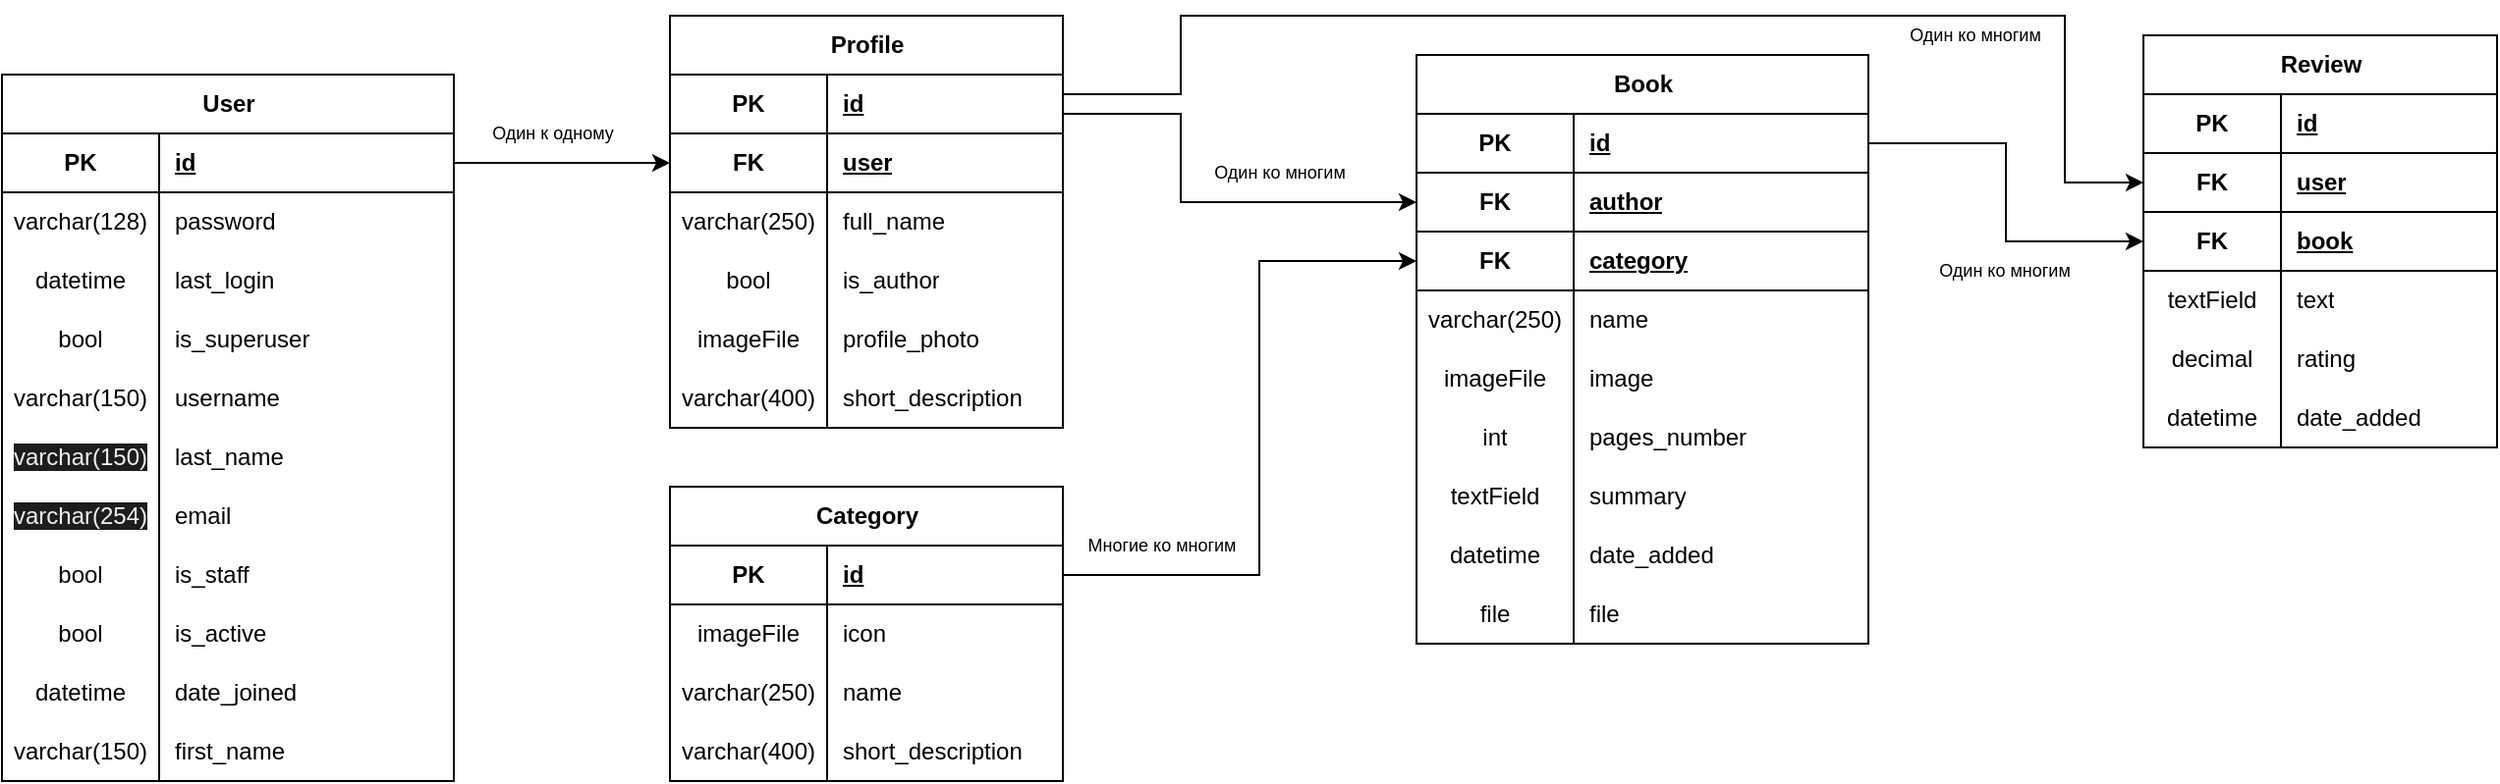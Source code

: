 <mxfile version="22.0.2" type="device">
  <diagram id="R2lEEEUBdFMjLlhIrx00" name="Page-1">
    <mxGraphModel dx="819" dy="479" grid="1" gridSize="10" guides="1" tooltips="1" connect="1" arrows="1" fold="1" page="1" pageScale="1" pageWidth="1500" pageHeight="600" math="0" shadow="0" extFonts="Permanent Marker^https://fonts.googleapis.com/css?family=Permanent+Marker">
      <root>
        <mxCell id="0" />
        <mxCell id="1" parent="0" />
        <mxCell id="2ew5YqinMBvC1NlSQoP3-35" value="User" style="shape=table;startSize=30;container=1;collapsible=1;childLayout=tableLayout;fixedRows=1;rowLines=0;fontStyle=1;align=center;resizeLast=1;html=1;" parent="1" vertex="1">
          <mxGeometry x="115" y="135" width="230" height="360" as="geometry" />
        </mxCell>
        <mxCell id="2ew5YqinMBvC1NlSQoP3-36" value="" style="shape=tableRow;horizontal=0;startSize=0;swimlaneHead=0;swimlaneBody=0;fillColor=none;collapsible=0;dropTarget=0;points=[[0,0.5],[1,0.5]];portConstraint=eastwest;top=0;left=0;right=0;bottom=1;" parent="2ew5YqinMBvC1NlSQoP3-35" vertex="1">
          <mxGeometry y="30" width="230" height="30" as="geometry" />
        </mxCell>
        <mxCell id="2ew5YqinMBvC1NlSQoP3-37" value="PK" style="shape=partialRectangle;connectable=0;fillColor=none;top=0;left=0;bottom=0;right=0;fontStyle=1;overflow=hidden;whiteSpace=wrap;html=1;" parent="2ew5YqinMBvC1NlSQoP3-36" vertex="1">
          <mxGeometry width="80" height="30" as="geometry">
            <mxRectangle width="80" height="30" as="alternateBounds" />
          </mxGeometry>
        </mxCell>
        <mxCell id="2ew5YqinMBvC1NlSQoP3-38" value="id" style="shape=partialRectangle;connectable=0;fillColor=none;top=0;left=0;bottom=0;right=0;align=left;spacingLeft=6;fontStyle=5;overflow=hidden;whiteSpace=wrap;html=1;" parent="2ew5YqinMBvC1NlSQoP3-36" vertex="1">
          <mxGeometry x="80" width="150" height="30" as="geometry">
            <mxRectangle width="150" height="30" as="alternateBounds" />
          </mxGeometry>
        </mxCell>
        <mxCell id="2ew5YqinMBvC1NlSQoP3-39" value="" style="shape=tableRow;horizontal=0;startSize=0;swimlaneHead=0;swimlaneBody=0;fillColor=none;collapsible=0;dropTarget=0;points=[[0,0.5],[1,0.5]];portConstraint=eastwest;top=0;left=0;right=0;bottom=0;" parent="2ew5YqinMBvC1NlSQoP3-35" vertex="1">
          <mxGeometry y="60" width="230" height="30" as="geometry" />
        </mxCell>
        <mxCell id="2ew5YqinMBvC1NlSQoP3-40" value="varchar(128)" style="shape=partialRectangle;connectable=0;fillColor=none;top=0;left=0;bottom=0;right=0;editable=1;overflow=hidden;whiteSpace=wrap;html=1;" parent="2ew5YqinMBvC1NlSQoP3-39" vertex="1">
          <mxGeometry width="80" height="30" as="geometry">
            <mxRectangle width="80" height="30" as="alternateBounds" />
          </mxGeometry>
        </mxCell>
        <mxCell id="2ew5YqinMBvC1NlSQoP3-41" value="password" style="shape=partialRectangle;connectable=0;fillColor=none;top=0;left=0;bottom=0;right=0;align=left;spacingLeft=6;overflow=hidden;whiteSpace=wrap;html=1;" parent="2ew5YqinMBvC1NlSQoP3-39" vertex="1">
          <mxGeometry x="80" width="150" height="30" as="geometry">
            <mxRectangle width="150" height="30" as="alternateBounds" />
          </mxGeometry>
        </mxCell>
        <mxCell id="2ew5YqinMBvC1NlSQoP3-75" style="shape=tableRow;horizontal=0;startSize=0;swimlaneHead=0;swimlaneBody=0;fillColor=none;collapsible=0;dropTarget=0;points=[[0,0.5],[1,0.5]];portConstraint=eastwest;top=0;left=0;right=0;bottom=0;" parent="2ew5YqinMBvC1NlSQoP3-35" vertex="1">
          <mxGeometry y="90" width="230" height="30" as="geometry" />
        </mxCell>
        <mxCell id="2ew5YqinMBvC1NlSQoP3-76" value="datetime" style="shape=partialRectangle;connectable=0;fillColor=none;top=0;left=0;bottom=0;right=0;editable=1;overflow=hidden;whiteSpace=wrap;html=1;" parent="2ew5YqinMBvC1NlSQoP3-75" vertex="1">
          <mxGeometry width="80" height="30" as="geometry">
            <mxRectangle width="80" height="30" as="alternateBounds" />
          </mxGeometry>
        </mxCell>
        <mxCell id="2ew5YqinMBvC1NlSQoP3-77" value="last_login" style="shape=partialRectangle;connectable=0;fillColor=none;top=0;left=0;bottom=0;right=0;align=left;spacingLeft=6;overflow=hidden;whiteSpace=wrap;html=1;" parent="2ew5YqinMBvC1NlSQoP3-75" vertex="1">
          <mxGeometry x="80" width="150" height="30" as="geometry">
            <mxRectangle width="150" height="30" as="alternateBounds" />
          </mxGeometry>
        </mxCell>
        <mxCell id="2ew5YqinMBvC1NlSQoP3-78" style="shape=tableRow;horizontal=0;startSize=0;swimlaneHead=0;swimlaneBody=0;fillColor=none;collapsible=0;dropTarget=0;points=[[0,0.5],[1,0.5]];portConstraint=eastwest;top=0;left=0;right=0;bottom=0;" parent="2ew5YqinMBvC1NlSQoP3-35" vertex="1">
          <mxGeometry y="120" width="230" height="30" as="geometry" />
        </mxCell>
        <mxCell id="2ew5YqinMBvC1NlSQoP3-79" value="bool" style="shape=partialRectangle;connectable=0;fillColor=none;top=0;left=0;bottom=0;right=0;editable=1;overflow=hidden;whiteSpace=wrap;html=1;" parent="2ew5YqinMBvC1NlSQoP3-78" vertex="1">
          <mxGeometry width="80" height="30" as="geometry">
            <mxRectangle width="80" height="30" as="alternateBounds" />
          </mxGeometry>
        </mxCell>
        <mxCell id="2ew5YqinMBvC1NlSQoP3-80" value="is_superuser" style="shape=partialRectangle;connectable=0;fillColor=none;top=0;left=0;bottom=0;right=0;align=left;spacingLeft=6;overflow=hidden;whiteSpace=wrap;html=1;" parent="2ew5YqinMBvC1NlSQoP3-78" vertex="1">
          <mxGeometry x="80" width="150" height="30" as="geometry">
            <mxRectangle width="150" height="30" as="alternateBounds" />
          </mxGeometry>
        </mxCell>
        <mxCell id="2ew5YqinMBvC1NlSQoP3-42" value="" style="shape=tableRow;horizontal=0;startSize=0;swimlaneHead=0;swimlaneBody=0;fillColor=none;collapsible=0;dropTarget=0;points=[[0,0.5],[1,0.5]];portConstraint=eastwest;top=0;left=0;right=0;bottom=0;" parent="2ew5YqinMBvC1NlSQoP3-35" vertex="1">
          <mxGeometry y="150" width="230" height="30" as="geometry" />
        </mxCell>
        <mxCell id="2ew5YqinMBvC1NlSQoP3-43" value="varchar(150)" style="shape=partialRectangle;connectable=0;fillColor=none;top=0;left=0;bottom=0;right=0;editable=1;overflow=hidden;whiteSpace=wrap;html=1;" parent="2ew5YqinMBvC1NlSQoP3-42" vertex="1">
          <mxGeometry width="80" height="30" as="geometry">
            <mxRectangle width="80" height="30" as="alternateBounds" />
          </mxGeometry>
        </mxCell>
        <mxCell id="2ew5YqinMBvC1NlSQoP3-44" value="username" style="shape=partialRectangle;connectable=0;fillColor=none;top=0;left=0;bottom=0;right=0;align=left;spacingLeft=6;overflow=hidden;whiteSpace=wrap;html=1;" parent="2ew5YqinMBvC1NlSQoP3-42" vertex="1">
          <mxGeometry x="80" width="150" height="30" as="geometry">
            <mxRectangle width="150" height="30" as="alternateBounds" />
          </mxGeometry>
        </mxCell>
        <mxCell id="2ew5YqinMBvC1NlSQoP3-81" style="shape=tableRow;horizontal=0;startSize=0;swimlaneHead=0;swimlaneBody=0;fillColor=none;collapsible=0;dropTarget=0;points=[[0,0.5],[1,0.5]];portConstraint=eastwest;top=0;left=0;right=0;bottom=0;" parent="2ew5YqinMBvC1NlSQoP3-35" vertex="1">
          <mxGeometry y="180" width="230" height="30" as="geometry" />
        </mxCell>
        <mxCell id="2ew5YqinMBvC1NlSQoP3-82" value="&lt;span style=&quot;color: rgb(240, 240, 240); font-family: Helvetica; font-size: 12px; font-style: normal; font-variant-ligatures: normal; font-variant-caps: normal; font-weight: 400; letter-spacing: normal; orphans: 2; text-align: center; text-indent: 0px; text-transform: none; widows: 2; word-spacing: 0px; -webkit-text-stroke-width: 0px; background-color: rgb(27, 29, 30); text-decoration-thickness: initial; text-decoration-style: initial; text-decoration-color: initial; float: none; display: inline !important;&quot;&gt;varchar(150)&lt;/span&gt;" style="shape=partialRectangle;connectable=0;fillColor=none;top=0;left=0;bottom=0;right=0;editable=1;overflow=hidden;whiteSpace=wrap;html=1;" parent="2ew5YqinMBvC1NlSQoP3-81" vertex="1">
          <mxGeometry width="80" height="30" as="geometry">
            <mxRectangle width="80" height="30" as="alternateBounds" />
          </mxGeometry>
        </mxCell>
        <mxCell id="2ew5YqinMBvC1NlSQoP3-83" value="last_name" style="shape=partialRectangle;connectable=0;fillColor=none;top=0;left=0;bottom=0;right=0;align=left;spacingLeft=6;overflow=hidden;whiteSpace=wrap;html=1;" parent="2ew5YqinMBvC1NlSQoP3-81" vertex="1">
          <mxGeometry x="80" width="150" height="30" as="geometry">
            <mxRectangle width="150" height="30" as="alternateBounds" />
          </mxGeometry>
        </mxCell>
        <mxCell id="2ew5YqinMBvC1NlSQoP3-45" value="" style="shape=tableRow;horizontal=0;startSize=0;swimlaneHead=0;swimlaneBody=0;fillColor=none;collapsible=0;dropTarget=0;points=[[0,0.5],[1,0.5]];portConstraint=eastwest;top=0;left=0;right=0;bottom=0;" parent="2ew5YqinMBvC1NlSQoP3-35" vertex="1">
          <mxGeometry y="210" width="230" height="30" as="geometry" />
        </mxCell>
        <mxCell id="2ew5YqinMBvC1NlSQoP3-46" value="&lt;span style=&quot;color: rgb(240, 240, 240); font-family: Helvetica; font-size: 12px; font-style: normal; font-variant-ligatures: normal; font-variant-caps: normal; font-weight: 400; letter-spacing: normal; orphans: 2; text-align: center; text-indent: 0px; text-transform: none; widows: 2; word-spacing: 0px; -webkit-text-stroke-width: 0px; background-color: rgb(27, 29, 30); text-decoration-thickness: initial; text-decoration-style: initial; text-decoration-color: initial; float: none; display: inline !important;&quot;&gt;varchar(254)&lt;/span&gt;" style="shape=partialRectangle;connectable=0;fillColor=none;top=0;left=0;bottom=0;right=0;editable=1;overflow=hidden;whiteSpace=wrap;html=1;" parent="2ew5YqinMBvC1NlSQoP3-45" vertex="1">
          <mxGeometry width="80" height="30" as="geometry">
            <mxRectangle width="80" height="30" as="alternateBounds" />
          </mxGeometry>
        </mxCell>
        <mxCell id="2ew5YqinMBvC1NlSQoP3-47" value="email" style="shape=partialRectangle;connectable=0;fillColor=none;top=0;left=0;bottom=0;right=0;align=left;spacingLeft=6;overflow=hidden;whiteSpace=wrap;html=1;" parent="2ew5YqinMBvC1NlSQoP3-45" vertex="1">
          <mxGeometry x="80" width="150" height="30" as="geometry">
            <mxRectangle width="150" height="30" as="alternateBounds" />
          </mxGeometry>
        </mxCell>
        <mxCell id="2ew5YqinMBvC1NlSQoP3-90" style="shape=tableRow;horizontal=0;startSize=0;swimlaneHead=0;swimlaneBody=0;fillColor=none;collapsible=0;dropTarget=0;points=[[0,0.5],[1,0.5]];portConstraint=eastwest;top=0;left=0;right=0;bottom=0;" parent="2ew5YqinMBvC1NlSQoP3-35" vertex="1">
          <mxGeometry y="240" width="230" height="30" as="geometry" />
        </mxCell>
        <mxCell id="2ew5YqinMBvC1NlSQoP3-91" value="bool" style="shape=partialRectangle;connectable=0;fillColor=none;top=0;left=0;bottom=0;right=0;editable=1;overflow=hidden;whiteSpace=wrap;html=1;" parent="2ew5YqinMBvC1NlSQoP3-90" vertex="1">
          <mxGeometry width="80" height="30" as="geometry">
            <mxRectangle width="80" height="30" as="alternateBounds" />
          </mxGeometry>
        </mxCell>
        <mxCell id="2ew5YqinMBvC1NlSQoP3-92" value="is_staff" style="shape=partialRectangle;connectable=0;fillColor=none;top=0;left=0;bottom=0;right=0;align=left;spacingLeft=6;overflow=hidden;whiteSpace=wrap;html=1;" parent="2ew5YqinMBvC1NlSQoP3-90" vertex="1">
          <mxGeometry x="80" width="150" height="30" as="geometry">
            <mxRectangle width="150" height="30" as="alternateBounds" />
          </mxGeometry>
        </mxCell>
        <mxCell id="2ew5YqinMBvC1NlSQoP3-87" style="shape=tableRow;horizontal=0;startSize=0;swimlaneHead=0;swimlaneBody=0;fillColor=none;collapsible=0;dropTarget=0;points=[[0,0.5],[1,0.5]];portConstraint=eastwest;top=0;left=0;right=0;bottom=0;" parent="2ew5YqinMBvC1NlSQoP3-35" vertex="1">
          <mxGeometry y="270" width="230" height="30" as="geometry" />
        </mxCell>
        <mxCell id="2ew5YqinMBvC1NlSQoP3-88" value="bool" style="shape=partialRectangle;connectable=0;fillColor=none;top=0;left=0;bottom=0;right=0;editable=1;overflow=hidden;whiteSpace=wrap;html=1;" parent="2ew5YqinMBvC1NlSQoP3-87" vertex="1">
          <mxGeometry width="80" height="30" as="geometry">
            <mxRectangle width="80" height="30" as="alternateBounds" />
          </mxGeometry>
        </mxCell>
        <mxCell id="2ew5YqinMBvC1NlSQoP3-89" value="is_active" style="shape=partialRectangle;connectable=0;fillColor=none;top=0;left=0;bottom=0;right=0;align=left;spacingLeft=6;overflow=hidden;whiteSpace=wrap;html=1;" parent="2ew5YqinMBvC1NlSQoP3-87" vertex="1">
          <mxGeometry x="80" width="150" height="30" as="geometry">
            <mxRectangle width="150" height="30" as="alternateBounds" />
          </mxGeometry>
        </mxCell>
        <mxCell id="2ew5YqinMBvC1NlSQoP3-93" style="shape=tableRow;horizontal=0;startSize=0;swimlaneHead=0;swimlaneBody=0;fillColor=none;collapsible=0;dropTarget=0;points=[[0,0.5],[1,0.5]];portConstraint=eastwest;top=0;left=0;right=0;bottom=0;" parent="2ew5YqinMBvC1NlSQoP3-35" vertex="1">
          <mxGeometry y="300" width="230" height="30" as="geometry" />
        </mxCell>
        <mxCell id="2ew5YqinMBvC1NlSQoP3-94" value="datetime" style="shape=partialRectangle;connectable=0;fillColor=none;top=0;left=0;bottom=0;right=0;editable=1;overflow=hidden;whiteSpace=wrap;html=1;" parent="2ew5YqinMBvC1NlSQoP3-93" vertex="1">
          <mxGeometry width="80" height="30" as="geometry">
            <mxRectangle width="80" height="30" as="alternateBounds" />
          </mxGeometry>
        </mxCell>
        <mxCell id="2ew5YqinMBvC1NlSQoP3-95" value="date_joined" style="shape=partialRectangle;connectable=0;fillColor=none;top=0;left=0;bottom=0;right=0;align=left;spacingLeft=6;overflow=hidden;whiteSpace=wrap;html=1;" parent="2ew5YqinMBvC1NlSQoP3-93" vertex="1">
          <mxGeometry x="80" width="150" height="30" as="geometry">
            <mxRectangle width="150" height="30" as="alternateBounds" />
          </mxGeometry>
        </mxCell>
        <mxCell id="2ew5YqinMBvC1NlSQoP3-96" style="shape=tableRow;horizontal=0;startSize=0;swimlaneHead=0;swimlaneBody=0;fillColor=none;collapsible=0;dropTarget=0;points=[[0,0.5],[1,0.5]];portConstraint=eastwest;top=0;left=0;right=0;bottom=0;" parent="2ew5YqinMBvC1NlSQoP3-35" vertex="1">
          <mxGeometry y="330" width="230" height="30" as="geometry" />
        </mxCell>
        <mxCell id="2ew5YqinMBvC1NlSQoP3-97" value="varchar(150)" style="shape=partialRectangle;connectable=0;fillColor=none;top=0;left=0;bottom=0;right=0;editable=1;overflow=hidden;whiteSpace=wrap;html=1;" parent="2ew5YqinMBvC1NlSQoP3-96" vertex="1">
          <mxGeometry width="80" height="30" as="geometry">
            <mxRectangle width="80" height="30" as="alternateBounds" />
          </mxGeometry>
        </mxCell>
        <mxCell id="2ew5YqinMBvC1NlSQoP3-98" value="first_name" style="shape=partialRectangle;connectable=0;fillColor=none;top=0;left=0;bottom=0;right=0;align=left;spacingLeft=6;overflow=hidden;whiteSpace=wrap;html=1;" parent="2ew5YqinMBvC1NlSQoP3-96" vertex="1">
          <mxGeometry x="80" width="150" height="30" as="geometry">
            <mxRectangle width="150" height="30" as="alternateBounds" />
          </mxGeometry>
        </mxCell>
        <mxCell id="2ew5YqinMBvC1NlSQoP3-153" value="Profile" style="shape=table;startSize=30;container=1;collapsible=1;childLayout=tableLayout;fixedRows=1;rowLines=0;fontStyle=1;align=center;resizeLast=1;html=1;" parent="1" vertex="1">
          <mxGeometry x="455" y="105" width="200" height="210" as="geometry" />
        </mxCell>
        <mxCell id="2ew5YqinMBvC1NlSQoP3-154" value="" style="shape=tableRow;horizontal=0;startSize=0;swimlaneHead=0;swimlaneBody=0;fillColor=none;collapsible=0;dropTarget=0;points=[[0,0.5],[1,0.5]];portConstraint=eastwest;top=0;left=0;right=0;bottom=1;" parent="2ew5YqinMBvC1NlSQoP3-153" vertex="1">
          <mxGeometry y="30" width="200" height="30" as="geometry" />
        </mxCell>
        <mxCell id="2ew5YqinMBvC1NlSQoP3-155" value="PK" style="shape=partialRectangle;connectable=0;fillColor=none;top=0;left=0;bottom=0;right=0;fontStyle=1;overflow=hidden;whiteSpace=wrap;html=1;" parent="2ew5YqinMBvC1NlSQoP3-154" vertex="1">
          <mxGeometry width="80" height="30" as="geometry">
            <mxRectangle width="80" height="30" as="alternateBounds" />
          </mxGeometry>
        </mxCell>
        <mxCell id="2ew5YqinMBvC1NlSQoP3-156" value="id" style="shape=partialRectangle;connectable=0;fillColor=none;top=0;left=0;bottom=0;right=0;align=left;spacingLeft=6;fontStyle=5;overflow=hidden;whiteSpace=wrap;html=1;" parent="2ew5YqinMBvC1NlSQoP3-154" vertex="1">
          <mxGeometry x="80" width="120" height="30" as="geometry">
            <mxRectangle width="120" height="30" as="alternateBounds" />
          </mxGeometry>
        </mxCell>
        <mxCell id="2ew5YqinMBvC1NlSQoP3-166" style="shape=tableRow;horizontal=0;startSize=0;swimlaneHead=0;swimlaneBody=0;fillColor=none;collapsible=0;dropTarget=0;points=[[0,0.5],[1,0.5]];portConstraint=eastwest;top=0;left=0;right=0;bottom=1;" parent="2ew5YqinMBvC1NlSQoP3-153" vertex="1">
          <mxGeometry y="60" width="200" height="30" as="geometry" />
        </mxCell>
        <mxCell id="2ew5YqinMBvC1NlSQoP3-167" value="FK" style="shape=partialRectangle;connectable=0;fillColor=none;top=0;left=0;bottom=0;right=0;fontStyle=1;overflow=hidden;whiteSpace=wrap;html=1;" parent="2ew5YqinMBvC1NlSQoP3-166" vertex="1">
          <mxGeometry width="80" height="30" as="geometry">
            <mxRectangle width="80" height="30" as="alternateBounds" />
          </mxGeometry>
        </mxCell>
        <mxCell id="2ew5YqinMBvC1NlSQoP3-168" value="user" style="shape=partialRectangle;connectable=0;fillColor=none;top=0;left=0;bottom=0;right=0;align=left;spacingLeft=6;fontStyle=5;overflow=hidden;whiteSpace=wrap;html=1;" parent="2ew5YqinMBvC1NlSQoP3-166" vertex="1">
          <mxGeometry x="80" width="120" height="30" as="geometry">
            <mxRectangle width="120" height="30" as="alternateBounds" />
          </mxGeometry>
        </mxCell>
        <mxCell id="2ew5YqinMBvC1NlSQoP3-220" style="shape=tableRow;horizontal=0;startSize=0;swimlaneHead=0;swimlaneBody=0;fillColor=none;collapsible=0;dropTarget=0;points=[[0,0.5],[1,0.5]];portConstraint=eastwest;top=0;left=0;right=0;bottom=0;" parent="2ew5YqinMBvC1NlSQoP3-153" vertex="1">
          <mxGeometry y="90" width="200" height="30" as="geometry" />
        </mxCell>
        <mxCell id="2ew5YqinMBvC1NlSQoP3-221" value="varchar(250)" style="shape=partialRectangle;connectable=0;fillColor=none;top=0;left=0;bottom=0;right=0;editable=1;overflow=hidden;whiteSpace=wrap;html=1;" parent="2ew5YqinMBvC1NlSQoP3-220" vertex="1">
          <mxGeometry width="80" height="30" as="geometry">
            <mxRectangle width="80" height="30" as="alternateBounds" />
          </mxGeometry>
        </mxCell>
        <mxCell id="2ew5YqinMBvC1NlSQoP3-222" value="full_name" style="shape=partialRectangle;connectable=0;fillColor=none;top=0;left=0;bottom=0;right=0;align=left;spacingLeft=6;overflow=hidden;whiteSpace=wrap;html=1;" parent="2ew5YqinMBvC1NlSQoP3-220" vertex="1">
          <mxGeometry x="80" width="120" height="30" as="geometry">
            <mxRectangle width="120" height="30" as="alternateBounds" />
          </mxGeometry>
        </mxCell>
        <mxCell id="2ew5YqinMBvC1NlSQoP3-160" value="" style="shape=tableRow;horizontal=0;startSize=0;swimlaneHead=0;swimlaneBody=0;fillColor=none;collapsible=0;dropTarget=0;points=[[0,0.5],[1,0.5]];portConstraint=eastwest;top=0;left=0;right=0;bottom=0;" parent="2ew5YqinMBvC1NlSQoP3-153" vertex="1">
          <mxGeometry y="120" width="200" height="30" as="geometry" />
        </mxCell>
        <mxCell id="2ew5YqinMBvC1NlSQoP3-161" value="bool" style="shape=partialRectangle;connectable=0;fillColor=none;top=0;left=0;bottom=0;right=0;editable=1;overflow=hidden;whiteSpace=wrap;html=1;" parent="2ew5YqinMBvC1NlSQoP3-160" vertex="1">
          <mxGeometry width="80" height="30" as="geometry">
            <mxRectangle width="80" height="30" as="alternateBounds" />
          </mxGeometry>
        </mxCell>
        <mxCell id="2ew5YqinMBvC1NlSQoP3-162" value="is_author" style="shape=partialRectangle;connectable=0;fillColor=none;top=0;left=0;bottom=0;right=0;align=left;spacingLeft=6;overflow=hidden;whiteSpace=wrap;html=1;" parent="2ew5YqinMBvC1NlSQoP3-160" vertex="1">
          <mxGeometry x="80" width="120" height="30" as="geometry">
            <mxRectangle width="120" height="30" as="alternateBounds" />
          </mxGeometry>
        </mxCell>
        <mxCell id="2ew5YqinMBvC1NlSQoP3-163" value="" style="shape=tableRow;horizontal=0;startSize=0;swimlaneHead=0;swimlaneBody=0;fillColor=none;collapsible=0;dropTarget=0;points=[[0,0.5],[1,0.5]];portConstraint=eastwest;top=0;left=0;right=0;bottom=0;" parent="2ew5YqinMBvC1NlSQoP3-153" vertex="1">
          <mxGeometry y="150" width="200" height="30" as="geometry" />
        </mxCell>
        <mxCell id="2ew5YqinMBvC1NlSQoP3-164" value="imageFile" style="shape=partialRectangle;connectable=0;fillColor=none;top=0;left=0;bottom=0;right=0;editable=1;overflow=hidden;whiteSpace=wrap;html=1;" parent="2ew5YqinMBvC1NlSQoP3-163" vertex="1">
          <mxGeometry width="80" height="30" as="geometry">
            <mxRectangle width="80" height="30" as="alternateBounds" />
          </mxGeometry>
        </mxCell>
        <mxCell id="2ew5YqinMBvC1NlSQoP3-165" value="profile_photo" style="shape=partialRectangle;connectable=0;fillColor=none;top=0;left=0;bottom=0;right=0;align=left;spacingLeft=6;overflow=hidden;whiteSpace=wrap;html=1;" parent="2ew5YqinMBvC1NlSQoP3-163" vertex="1">
          <mxGeometry x="80" width="120" height="30" as="geometry">
            <mxRectangle width="120" height="30" as="alternateBounds" />
          </mxGeometry>
        </mxCell>
        <mxCell id="2ew5YqinMBvC1NlSQoP3-170" style="shape=tableRow;horizontal=0;startSize=0;swimlaneHead=0;swimlaneBody=0;fillColor=none;collapsible=0;dropTarget=0;points=[[0,0.5],[1,0.5]];portConstraint=eastwest;top=0;left=0;right=0;bottom=0;" parent="2ew5YqinMBvC1NlSQoP3-153" vertex="1">
          <mxGeometry y="180" width="200" height="30" as="geometry" />
        </mxCell>
        <mxCell id="2ew5YqinMBvC1NlSQoP3-171" value="varchar(400)" style="shape=partialRectangle;connectable=0;fillColor=none;top=0;left=0;bottom=0;right=0;editable=1;overflow=hidden;whiteSpace=wrap;html=1;" parent="2ew5YqinMBvC1NlSQoP3-170" vertex="1">
          <mxGeometry width="80" height="30" as="geometry">
            <mxRectangle width="80" height="30" as="alternateBounds" />
          </mxGeometry>
        </mxCell>
        <mxCell id="2ew5YqinMBvC1NlSQoP3-172" value="short_description" style="shape=partialRectangle;connectable=0;fillColor=none;top=0;left=0;bottom=0;right=0;align=left;spacingLeft=6;overflow=hidden;whiteSpace=wrap;html=1;" parent="2ew5YqinMBvC1NlSQoP3-170" vertex="1">
          <mxGeometry x="80" width="120" height="30" as="geometry">
            <mxRectangle width="120" height="30" as="alternateBounds" />
          </mxGeometry>
        </mxCell>
        <mxCell id="2ew5YqinMBvC1NlSQoP3-169" value="&lt;font style=&quot;font-size: 9px;&quot;&gt;Один к одному&lt;/font&gt;" style="edgeStyle=orthogonalEdgeStyle;rounded=0;orthogonalLoop=1;jettySize=auto;html=1;exitX=1;exitY=0.5;exitDx=0;exitDy=0;entryX=0;entryY=0.5;entryDx=0;entryDy=0;fontSize=9;" parent="1" source="2ew5YqinMBvC1NlSQoP3-36" target="2ew5YqinMBvC1NlSQoP3-166" edge="1">
          <mxGeometry x="-0.091" y="15" relative="1" as="geometry">
            <mxPoint as="offset" />
          </mxGeometry>
        </mxCell>
        <mxCell id="2ew5YqinMBvC1NlSQoP3-219" value="Один ко многим" style="edgeStyle=orthogonalEdgeStyle;rounded=0;orthogonalLoop=1;jettySize=auto;html=1;exitX=1;exitY=0.5;exitDx=0;exitDy=0;entryX=0;entryY=0.5;entryDx=0;entryDy=0;fontSize=9;" parent="1" source="2ew5YqinMBvC1NlSQoP3-154" target="2ew5YqinMBvC1NlSQoP3-216" edge="1">
          <mxGeometry x="0.391" y="15" relative="1" as="geometry">
            <Array as="points">
              <mxPoint x="655" y="155" />
              <mxPoint x="715" y="155" />
              <mxPoint x="715" y="200" />
            </Array>
            <mxPoint as="offset" />
          </mxGeometry>
        </mxCell>
        <mxCell id="2ew5YqinMBvC1NlSQoP3-199" value="Book" style="shape=table;startSize=30;container=1;collapsible=1;childLayout=tableLayout;fixedRows=1;rowLines=0;fontStyle=1;align=center;resizeLast=1;html=1;" parent="1" vertex="1">
          <mxGeometry x="835" y="125" width="230" height="300" as="geometry" />
        </mxCell>
        <mxCell id="2ew5YqinMBvC1NlSQoP3-200" value="" style="shape=tableRow;horizontal=0;startSize=0;swimlaneHead=0;swimlaneBody=0;fillColor=none;collapsible=0;dropTarget=0;points=[[0,0.5],[1,0.5]];portConstraint=eastwest;top=0;left=0;right=0;bottom=1;" parent="2ew5YqinMBvC1NlSQoP3-199" vertex="1">
          <mxGeometry y="30" width="230" height="30" as="geometry" />
        </mxCell>
        <mxCell id="2ew5YqinMBvC1NlSQoP3-201" value="PK" style="shape=partialRectangle;connectable=0;fillColor=none;top=0;left=0;bottom=0;right=0;fontStyle=1;overflow=hidden;whiteSpace=wrap;html=1;" parent="2ew5YqinMBvC1NlSQoP3-200" vertex="1">
          <mxGeometry width="80" height="30" as="geometry">
            <mxRectangle width="80" height="30" as="alternateBounds" />
          </mxGeometry>
        </mxCell>
        <mxCell id="2ew5YqinMBvC1NlSQoP3-202" value="id" style="shape=partialRectangle;connectable=0;fillColor=none;top=0;left=0;bottom=0;right=0;align=left;spacingLeft=6;fontStyle=5;overflow=hidden;whiteSpace=wrap;html=1;" parent="2ew5YqinMBvC1NlSQoP3-200" vertex="1">
          <mxGeometry x="80" width="150" height="30" as="geometry">
            <mxRectangle width="150" height="30" as="alternateBounds" />
          </mxGeometry>
        </mxCell>
        <mxCell id="2ew5YqinMBvC1NlSQoP3-216" style="shape=tableRow;horizontal=0;startSize=0;swimlaneHead=0;swimlaneBody=0;fillColor=none;collapsible=0;dropTarget=0;points=[[0,0.5],[1,0.5]];portConstraint=eastwest;top=0;left=0;right=0;bottom=1;" parent="2ew5YqinMBvC1NlSQoP3-199" vertex="1">
          <mxGeometry y="60" width="230" height="30" as="geometry" />
        </mxCell>
        <mxCell id="2ew5YqinMBvC1NlSQoP3-217" value="FK" style="shape=partialRectangle;connectable=0;fillColor=none;top=0;left=0;bottom=0;right=0;fontStyle=1;overflow=hidden;whiteSpace=wrap;html=1;" parent="2ew5YqinMBvC1NlSQoP3-216" vertex="1">
          <mxGeometry width="80" height="30" as="geometry">
            <mxRectangle width="80" height="30" as="alternateBounds" />
          </mxGeometry>
        </mxCell>
        <mxCell id="2ew5YqinMBvC1NlSQoP3-218" value="author" style="shape=partialRectangle;connectable=0;fillColor=none;top=0;left=0;bottom=0;right=0;align=left;spacingLeft=6;fontStyle=5;overflow=hidden;whiteSpace=wrap;html=1;" parent="2ew5YqinMBvC1NlSQoP3-216" vertex="1">
          <mxGeometry x="80" width="150" height="30" as="geometry">
            <mxRectangle width="150" height="30" as="alternateBounds" />
          </mxGeometry>
        </mxCell>
        <mxCell id="2ew5YqinMBvC1NlSQoP3-235" style="shape=tableRow;horizontal=0;startSize=0;swimlaneHead=0;swimlaneBody=0;fillColor=none;collapsible=0;dropTarget=0;points=[[0,0.5],[1,0.5]];portConstraint=eastwest;top=0;left=0;right=0;bottom=1;" parent="2ew5YqinMBvC1NlSQoP3-199" vertex="1">
          <mxGeometry y="90" width="230" height="30" as="geometry" />
        </mxCell>
        <mxCell id="2ew5YqinMBvC1NlSQoP3-236" value="FK" style="shape=partialRectangle;connectable=0;fillColor=none;top=0;left=0;bottom=0;right=0;fontStyle=1;overflow=hidden;whiteSpace=wrap;html=1;" parent="2ew5YqinMBvC1NlSQoP3-235" vertex="1">
          <mxGeometry width="80" height="30" as="geometry">
            <mxRectangle width="80" height="30" as="alternateBounds" />
          </mxGeometry>
        </mxCell>
        <mxCell id="2ew5YqinMBvC1NlSQoP3-237" value="category" style="shape=partialRectangle;connectable=0;fillColor=none;top=0;left=0;bottom=0;right=0;align=left;spacingLeft=6;fontStyle=5;overflow=hidden;whiteSpace=wrap;html=1;" parent="2ew5YqinMBvC1NlSQoP3-235" vertex="1">
          <mxGeometry x="80" width="150" height="30" as="geometry">
            <mxRectangle width="150" height="30" as="alternateBounds" />
          </mxGeometry>
        </mxCell>
        <mxCell id="2ew5YqinMBvC1NlSQoP3-203" value="" style="shape=tableRow;horizontal=0;startSize=0;swimlaneHead=0;swimlaneBody=0;fillColor=none;collapsible=0;dropTarget=0;points=[[0,0.5],[1,0.5]];portConstraint=eastwest;top=0;left=0;right=0;bottom=0;" parent="2ew5YqinMBvC1NlSQoP3-199" vertex="1">
          <mxGeometry y="120" width="230" height="30" as="geometry" />
        </mxCell>
        <mxCell id="2ew5YqinMBvC1NlSQoP3-204" value="varchar(250)" style="shape=partialRectangle;connectable=0;fillColor=none;top=0;left=0;bottom=0;right=0;editable=1;overflow=hidden;whiteSpace=wrap;html=1;" parent="2ew5YqinMBvC1NlSQoP3-203" vertex="1">
          <mxGeometry width="80" height="30" as="geometry">
            <mxRectangle width="80" height="30" as="alternateBounds" />
          </mxGeometry>
        </mxCell>
        <mxCell id="2ew5YqinMBvC1NlSQoP3-205" value="name" style="shape=partialRectangle;connectable=0;fillColor=none;top=0;left=0;bottom=0;right=0;align=left;spacingLeft=6;overflow=hidden;whiteSpace=wrap;html=1;" parent="2ew5YqinMBvC1NlSQoP3-203" vertex="1">
          <mxGeometry x="80" width="150" height="30" as="geometry">
            <mxRectangle width="150" height="30" as="alternateBounds" />
          </mxGeometry>
        </mxCell>
        <mxCell id="2ew5YqinMBvC1NlSQoP3-209" value="" style="shape=tableRow;horizontal=0;startSize=0;swimlaneHead=0;swimlaneBody=0;fillColor=none;collapsible=0;dropTarget=0;points=[[0,0.5],[1,0.5]];portConstraint=eastwest;top=0;left=0;right=0;bottom=0;" parent="2ew5YqinMBvC1NlSQoP3-199" vertex="1">
          <mxGeometry y="150" width="230" height="30" as="geometry" />
        </mxCell>
        <mxCell id="2ew5YqinMBvC1NlSQoP3-210" value="imageFile" style="shape=partialRectangle;connectable=0;fillColor=none;top=0;left=0;bottom=0;right=0;editable=1;overflow=hidden;whiteSpace=wrap;html=1;" parent="2ew5YqinMBvC1NlSQoP3-209" vertex="1">
          <mxGeometry width="80" height="30" as="geometry">
            <mxRectangle width="80" height="30" as="alternateBounds" />
          </mxGeometry>
        </mxCell>
        <mxCell id="2ew5YqinMBvC1NlSQoP3-211" value="image" style="shape=partialRectangle;connectable=0;fillColor=none;top=0;left=0;bottom=0;right=0;align=left;spacingLeft=6;overflow=hidden;whiteSpace=wrap;html=1;" parent="2ew5YqinMBvC1NlSQoP3-209" vertex="1">
          <mxGeometry x="80" width="150" height="30" as="geometry">
            <mxRectangle width="150" height="30" as="alternateBounds" />
          </mxGeometry>
        </mxCell>
        <mxCell id="2ew5YqinMBvC1NlSQoP3-229" style="shape=tableRow;horizontal=0;startSize=0;swimlaneHead=0;swimlaneBody=0;fillColor=none;collapsible=0;dropTarget=0;points=[[0,0.5],[1,0.5]];portConstraint=eastwest;top=0;left=0;right=0;bottom=0;" parent="2ew5YqinMBvC1NlSQoP3-199" vertex="1">
          <mxGeometry y="180" width="230" height="30" as="geometry" />
        </mxCell>
        <mxCell id="2ew5YqinMBvC1NlSQoP3-230" value="int" style="shape=partialRectangle;connectable=0;fillColor=none;top=0;left=0;bottom=0;right=0;editable=1;overflow=hidden;whiteSpace=wrap;html=1;" parent="2ew5YqinMBvC1NlSQoP3-229" vertex="1">
          <mxGeometry width="80" height="30" as="geometry">
            <mxRectangle width="80" height="30" as="alternateBounds" />
          </mxGeometry>
        </mxCell>
        <mxCell id="2ew5YqinMBvC1NlSQoP3-231" value="pages_number" style="shape=partialRectangle;connectable=0;fillColor=none;top=0;left=0;bottom=0;right=0;align=left;spacingLeft=6;overflow=hidden;whiteSpace=wrap;html=1;" parent="2ew5YqinMBvC1NlSQoP3-229" vertex="1">
          <mxGeometry x="80" width="150" height="30" as="geometry">
            <mxRectangle width="150" height="30" as="alternateBounds" />
          </mxGeometry>
        </mxCell>
        <mxCell id="2ew5YqinMBvC1NlSQoP3-226" style="shape=tableRow;horizontal=0;startSize=0;swimlaneHead=0;swimlaneBody=0;fillColor=none;collapsible=0;dropTarget=0;points=[[0,0.5],[1,0.5]];portConstraint=eastwest;top=0;left=0;right=0;bottom=0;" parent="2ew5YqinMBvC1NlSQoP3-199" vertex="1">
          <mxGeometry y="210" width="230" height="30" as="geometry" />
        </mxCell>
        <mxCell id="2ew5YqinMBvC1NlSQoP3-227" value="textField" style="shape=partialRectangle;connectable=0;fillColor=none;top=0;left=0;bottom=0;right=0;editable=1;overflow=hidden;whiteSpace=wrap;html=1;" parent="2ew5YqinMBvC1NlSQoP3-226" vertex="1">
          <mxGeometry width="80" height="30" as="geometry">
            <mxRectangle width="80" height="30" as="alternateBounds" />
          </mxGeometry>
        </mxCell>
        <mxCell id="2ew5YqinMBvC1NlSQoP3-228" value="summary" style="shape=partialRectangle;connectable=0;fillColor=none;top=0;left=0;bottom=0;right=0;align=left;spacingLeft=6;overflow=hidden;whiteSpace=wrap;html=1;" parent="2ew5YqinMBvC1NlSQoP3-226" vertex="1">
          <mxGeometry x="80" width="150" height="30" as="geometry">
            <mxRectangle width="150" height="30" as="alternateBounds" />
          </mxGeometry>
        </mxCell>
        <mxCell id="2ew5YqinMBvC1NlSQoP3-276" style="shape=tableRow;horizontal=0;startSize=0;swimlaneHead=0;swimlaneBody=0;fillColor=none;collapsible=0;dropTarget=0;points=[[0,0.5],[1,0.5]];portConstraint=eastwest;top=0;left=0;right=0;bottom=0;" parent="2ew5YqinMBvC1NlSQoP3-199" vertex="1">
          <mxGeometry y="240" width="230" height="30" as="geometry" />
        </mxCell>
        <mxCell id="2ew5YqinMBvC1NlSQoP3-277" value="datetime" style="shape=partialRectangle;connectable=0;fillColor=none;top=0;left=0;bottom=0;right=0;editable=1;overflow=hidden;whiteSpace=wrap;html=1;" parent="2ew5YqinMBvC1NlSQoP3-276" vertex="1">
          <mxGeometry width="80" height="30" as="geometry">
            <mxRectangle width="80" height="30" as="alternateBounds" />
          </mxGeometry>
        </mxCell>
        <mxCell id="2ew5YqinMBvC1NlSQoP3-278" value="date_added" style="shape=partialRectangle;connectable=0;fillColor=none;top=0;left=0;bottom=0;right=0;align=left;spacingLeft=6;overflow=hidden;whiteSpace=wrap;html=1;" parent="2ew5YqinMBvC1NlSQoP3-276" vertex="1">
          <mxGeometry x="80" width="150" height="30" as="geometry">
            <mxRectangle width="150" height="30" as="alternateBounds" />
          </mxGeometry>
        </mxCell>
        <mxCell id="2ew5YqinMBvC1NlSQoP3-223" style="shape=tableRow;horizontal=0;startSize=0;swimlaneHead=0;swimlaneBody=0;fillColor=none;collapsible=0;dropTarget=0;points=[[0,0.5],[1,0.5]];portConstraint=eastwest;top=0;left=0;right=0;bottom=0;" parent="2ew5YqinMBvC1NlSQoP3-199" vertex="1">
          <mxGeometry y="270" width="230" height="30" as="geometry" />
        </mxCell>
        <mxCell id="2ew5YqinMBvC1NlSQoP3-224" value="file" style="shape=partialRectangle;connectable=0;fillColor=none;top=0;left=0;bottom=0;right=0;editable=1;overflow=hidden;whiteSpace=wrap;html=1;" parent="2ew5YqinMBvC1NlSQoP3-223" vertex="1">
          <mxGeometry width="80" height="30" as="geometry">
            <mxRectangle width="80" height="30" as="alternateBounds" />
          </mxGeometry>
        </mxCell>
        <mxCell id="2ew5YqinMBvC1NlSQoP3-225" value="file" style="shape=partialRectangle;connectable=0;fillColor=none;top=0;left=0;bottom=0;right=0;align=left;spacingLeft=6;overflow=hidden;whiteSpace=wrap;html=1;" parent="2ew5YqinMBvC1NlSQoP3-223" vertex="1">
          <mxGeometry x="80" width="150" height="30" as="geometry">
            <mxRectangle width="150" height="30" as="alternateBounds" />
          </mxGeometry>
        </mxCell>
        <mxCell id="2ew5YqinMBvC1NlSQoP3-238" value="Category" style="shape=table;startSize=30;container=1;collapsible=1;childLayout=tableLayout;fixedRows=1;rowLines=0;fontStyle=1;align=center;resizeLast=1;html=1;" parent="1" vertex="1">
          <mxGeometry x="455" y="345" width="200" height="150" as="geometry" />
        </mxCell>
        <mxCell id="2ew5YqinMBvC1NlSQoP3-239" value="" style="shape=tableRow;horizontal=0;startSize=0;swimlaneHead=0;swimlaneBody=0;fillColor=none;collapsible=0;dropTarget=0;points=[[0,0.5],[1,0.5]];portConstraint=eastwest;top=0;left=0;right=0;bottom=1;" parent="2ew5YqinMBvC1NlSQoP3-238" vertex="1">
          <mxGeometry y="30" width="200" height="30" as="geometry" />
        </mxCell>
        <mxCell id="2ew5YqinMBvC1NlSQoP3-240" value="PK" style="shape=partialRectangle;connectable=0;fillColor=none;top=0;left=0;bottom=0;right=0;fontStyle=1;overflow=hidden;whiteSpace=wrap;html=1;" parent="2ew5YqinMBvC1NlSQoP3-239" vertex="1">
          <mxGeometry width="80" height="30" as="geometry">
            <mxRectangle width="80" height="30" as="alternateBounds" />
          </mxGeometry>
        </mxCell>
        <mxCell id="2ew5YqinMBvC1NlSQoP3-241" value="id" style="shape=partialRectangle;connectable=0;fillColor=none;top=0;left=0;bottom=0;right=0;align=left;spacingLeft=6;fontStyle=5;overflow=hidden;whiteSpace=wrap;html=1;" parent="2ew5YqinMBvC1NlSQoP3-239" vertex="1">
          <mxGeometry x="80" width="120" height="30" as="geometry">
            <mxRectangle width="120" height="30" as="alternateBounds" />
          </mxGeometry>
        </mxCell>
        <mxCell id="2ew5YqinMBvC1NlSQoP3-242" value="" style="shape=tableRow;horizontal=0;startSize=0;swimlaneHead=0;swimlaneBody=0;fillColor=none;collapsible=0;dropTarget=0;points=[[0,0.5],[1,0.5]];portConstraint=eastwest;top=0;left=0;right=0;bottom=0;" parent="2ew5YqinMBvC1NlSQoP3-238" vertex="1">
          <mxGeometry y="60" width="200" height="30" as="geometry" />
        </mxCell>
        <mxCell id="2ew5YqinMBvC1NlSQoP3-243" value="imageFile" style="shape=partialRectangle;connectable=0;fillColor=none;top=0;left=0;bottom=0;right=0;editable=1;overflow=hidden;whiteSpace=wrap;html=1;" parent="2ew5YqinMBvC1NlSQoP3-242" vertex="1">
          <mxGeometry width="80" height="30" as="geometry">
            <mxRectangle width="80" height="30" as="alternateBounds" />
          </mxGeometry>
        </mxCell>
        <mxCell id="2ew5YqinMBvC1NlSQoP3-244" value="icon" style="shape=partialRectangle;connectable=0;fillColor=none;top=0;left=0;bottom=0;right=0;align=left;spacingLeft=6;overflow=hidden;whiteSpace=wrap;html=1;" parent="2ew5YqinMBvC1NlSQoP3-242" vertex="1">
          <mxGeometry x="80" width="120" height="30" as="geometry">
            <mxRectangle width="120" height="30" as="alternateBounds" />
          </mxGeometry>
        </mxCell>
        <mxCell id="2ew5YqinMBvC1NlSQoP3-245" value="" style="shape=tableRow;horizontal=0;startSize=0;swimlaneHead=0;swimlaneBody=0;fillColor=none;collapsible=0;dropTarget=0;points=[[0,0.5],[1,0.5]];portConstraint=eastwest;top=0;left=0;right=0;bottom=0;" parent="2ew5YqinMBvC1NlSQoP3-238" vertex="1">
          <mxGeometry y="90" width="200" height="30" as="geometry" />
        </mxCell>
        <mxCell id="2ew5YqinMBvC1NlSQoP3-246" value="varchar(250)" style="shape=partialRectangle;connectable=0;fillColor=none;top=0;left=0;bottom=0;right=0;editable=1;overflow=hidden;whiteSpace=wrap;html=1;" parent="2ew5YqinMBvC1NlSQoP3-245" vertex="1">
          <mxGeometry width="80" height="30" as="geometry">
            <mxRectangle width="80" height="30" as="alternateBounds" />
          </mxGeometry>
        </mxCell>
        <mxCell id="2ew5YqinMBvC1NlSQoP3-247" value="name" style="shape=partialRectangle;connectable=0;fillColor=none;top=0;left=0;bottom=0;right=0;align=left;spacingLeft=6;overflow=hidden;whiteSpace=wrap;html=1;" parent="2ew5YqinMBvC1NlSQoP3-245" vertex="1">
          <mxGeometry x="80" width="120" height="30" as="geometry">
            <mxRectangle width="120" height="30" as="alternateBounds" />
          </mxGeometry>
        </mxCell>
        <mxCell id="2ew5YqinMBvC1NlSQoP3-248" value="" style="shape=tableRow;horizontal=0;startSize=0;swimlaneHead=0;swimlaneBody=0;fillColor=none;collapsible=0;dropTarget=0;points=[[0,0.5],[1,0.5]];portConstraint=eastwest;top=0;left=0;right=0;bottom=0;" parent="2ew5YqinMBvC1NlSQoP3-238" vertex="1">
          <mxGeometry y="120" width="200" height="30" as="geometry" />
        </mxCell>
        <mxCell id="2ew5YqinMBvC1NlSQoP3-249" value="varchar(400)" style="shape=partialRectangle;connectable=0;fillColor=none;top=0;left=0;bottom=0;right=0;editable=1;overflow=hidden;whiteSpace=wrap;html=1;" parent="2ew5YqinMBvC1NlSQoP3-248" vertex="1">
          <mxGeometry width="80" height="30" as="geometry">
            <mxRectangle width="80" height="30" as="alternateBounds" />
          </mxGeometry>
        </mxCell>
        <mxCell id="2ew5YqinMBvC1NlSQoP3-250" value="short_description" style="shape=partialRectangle;connectable=0;fillColor=none;top=0;left=0;bottom=0;right=0;align=left;spacingLeft=6;overflow=hidden;whiteSpace=wrap;html=1;" parent="2ew5YqinMBvC1NlSQoP3-248" vertex="1">
          <mxGeometry x="80" width="120" height="30" as="geometry">
            <mxRectangle width="120" height="30" as="alternateBounds" />
          </mxGeometry>
        </mxCell>
        <mxCell id="2ew5YqinMBvC1NlSQoP3-251" style="edgeStyle=orthogonalEdgeStyle;rounded=0;orthogonalLoop=1;jettySize=auto;html=1;exitX=1;exitY=0.5;exitDx=0;exitDy=0;entryX=0;entryY=0.5;entryDx=0;entryDy=0;fontSize=9;" parent="1" source="2ew5YqinMBvC1NlSQoP3-239" target="2ew5YqinMBvC1NlSQoP3-235" edge="1">
          <mxGeometry relative="1" as="geometry">
            <Array as="points">
              <mxPoint x="755" y="390" />
              <mxPoint x="755" y="230" />
            </Array>
          </mxGeometry>
        </mxCell>
        <mxCell id="2ew5YqinMBvC1NlSQoP3-252" value="Многие ко многим" style="edgeLabel;html=1;align=center;verticalAlign=middle;resizable=0;points=[];fontSize=9;" parent="2ew5YqinMBvC1NlSQoP3-251" vertex="1" connectable="0">
          <mxGeometry x="0.03" y="-2" relative="1" as="geometry">
            <mxPoint x="-52" y="60" as="offset" />
          </mxGeometry>
        </mxCell>
        <mxCell id="2ew5YqinMBvC1NlSQoP3-279" value="Review" style="shape=table;startSize=30;container=1;collapsible=1;childLayout=tableLayout;fixedRows=1;rowLines=0;fontStyle=1;align=center;resizeLast=1;html=1;" parent="1" vertex="1">
          <mxGeometry x="1205" y="115" width="180" height="210" as="geometry" />
        </mxCell>
        <mxCell id="2ew5YqinMBvC1NlSQoP3-280" value="" style="shape=tableRow;horizontal=0;startSize=0;swimlaneHead=0;swimlaneBody=0;fillColor=none;collapsible=0;dropTarget=0;points=[[0,0.5],[1,0.5]];portConstraint=eastwest;top=0;left=0;right=0;bottom=1;" parent="2ew5YqinMBvC1NlSQoP3-279" vertex="1">
          <mxGeometry y="30" width="180" height="30" as="geometry" />
        </mxCell>
        <mxCell id="2ew5YqinMBvC1NlSQoP3-281" value="PK" style="shape=partialRectangle;connectable=0;fillColor=none;top=0;left=0;bottom=0;right=0;fontStyle=1;overflow=hidden;whiteSpace=wrap;html=1;" parent="2ew5YqinMBvC1NlSQoP3-280" vertex="1">
          <mxGeometry width="70" height="30" as="geometry">
            <mxRectangle width="70" height="30" as="alternateBounds" />
          </mxGeometry>
        </mxCell>
        <mxCell id="2ew5YqinMBvC1NlSQoP3-282" value="id" style="shape=partialRectangle;connectable=0;fillColor=none;top=0;left=0;bottom=0;right=0;align=left;spacingLeft=6;fontStyle=5;overflow=hidden;whiteSpace=wrap;html=1;" parent="2ew5YqinMBvC1NlSQoP3-280" vertex="1">
          <mxGeometry x="70" width="110" height="30" as="geometry">
            <mxRectangle width="110" height="30" as="alternateBounds" />
          </mxGeometry>
        </mxCell>
        <mxCell id="2ew5YqinMBvC1NlSQoP3-292" style="shape=tableRow;horizontal=0;startSize=0;swimlaneHead=0;swimlaneBody=0;fillColor=none;collapsible=0;dropTarget=0;points=[[0,0.5],[1,0.5]];portConstraint=eastwest;top=0;left=0;right=0;bottom=1;" parent="2ew5YqinMBvC1NlSQoP3-279" vertex="1">
          <mxGeometry y="60" width="180" height="30" as="geometry" />
        </mxCell>
        <mxCell id="2ew5YqinMBvC1NlSQoP3-293" value="FK" style="shape=partialRectangle;connectable=0;fillColor=none;top=0;left=0;bottom=0;right=0;fontStyle=1;overflow=hidden;whiteSpace=wrap;html=1;" parent="2ew5YqinMBvC1NlSQoP3-292" vertex="1">
          <mxGeometry width="70" height="30" as="geometry">
            <mxRectangle width="70" height="30" as="alternateBounds" />
          </mxGeometry>
        </mxCell>
        <mxCell id="2ew5YqinMBvC1NlSQoP3-294" value="user" style="shape=partialRectangle;connectable=0;fillColor=none;top=0;left=0;bottom=0;right=0;align=left;spacingLeft=6;fontStyle=5;overflow=hidden;whiteSpace=wrap;html=1;" parent="2ew5YqinMBvC1NlSQoP3-292" vertex="1">
          <mxGeometry x="70" width="110" height="30" as="geometry">
            <mxRectangle width="110" height="30" as="alternateBounds" />
          </mxGeometry>
        </mxCell>
        <mxCell id="2ew5YqinMBvC1NlSQoP3-295" style="shape=tableRow;horizontal=0;startSize=0;swimlaneHead=0;swimlaneBody=0;fillColor=none;collapsible=0;dropTarget=0;points=[[0,0.5],[1,0.5]];portConstraint=eastwest;top=0;left=0;right=0;bottom=1;" parent="2ew5YqinMBvC1NlSQoP3-279" vertex="1">
          <mxGeometry y="90" width="180" height="30" as="geometry" />
        </mxCell>
        <mxCell id="2ew5YqinMBvC1NlSQoP3-296" value="FK" style="shape=partialRectangle;connectable=0;fillColor=none;top=0;left=0;bottom=0;right=0;fontStyle=1;overflow=hidden;whiteSpace=wrap;html=1;" parent="2ew5YqinMBvC1NlSQoP3-295" vertex="1">
          <mxGeometry width="70" height="30" as="geometry">
            <mxRectangle width="70" height="30" as="alternateBounds" />
          </mxGeometry>
        </mxCell>
        <mxCell id="2ew5YqinMBvC1NlSQoP3-297" value="book" style="shape=partialRectangle;connectable=0;fillColor=none;top=0;left=0;bottom=0;right=0;align=left;spacingLeft=6;fontStyle=5;overflow=hidden;whiteSpace=wrap;html=1;" parent="2ew5YqinMBvC1NlSQoP3-295" vertex="1">
          <mxGeometry x="70" width="110" height="30" as="geometry">
            <mxRectangle width="110" height="30" as="alternateBounds" />
          </mxGeometry>
        </mxCell>
        <mxCell id="2ew5YqinMBvC1NlSQoP3-283" value="" style="shape=tableRow;horizontal=0;startSize=0;swimlaneHead=0;swimlaneBody=0;fillColor=none;collapsible=0;dropTarget=0;points=[[0,0.5],[1,0.5]];portConstraint=eastwest;top=0;left=0;right=0;bottom=0;" parent="2ew5YqinMBvC1NlSQoP3-279" vertex="1">
          <mxGeometry y="120" width="180" height="30" as="geometry" />
        </mxCell>
        <mxCell id="2ew5YqinMBvC1NlSQoP3-284" value="textField" style="shape=partialRectangle;connectable=0;fillColor=none;top=0;left=0;bottom=0;right=0;editable=1;overflow=hidden;whiteSpace=wrap;html=1;" parent="2ew5YqinMBvC1NlSQoP3-283" vertex="1">
          <mxGeometry width="70" height="30" as="geometry">
            <mxRectangle width="70" height="30" as="alternateBounds" />
          </mxGeometry>
        </mxCell>
        <mxCell id="2ew5YqinMBvC1NlSQoP3-285" value="text" style="shape=partialRectangle;connectable=0;fillColor=none;top=0;left=0;bottom=0;right=0;align=left;spacingLeft=6;overflow=hidden;whiteSpace=wrap;html=1;" parent="2ew5YqinMBvC1NlSQoP3-283" vertex="1">
          <mxGeometry x="70" width="110" height="30" as="geometry">
            <mxRectangle width="110" height="30" as="alternateBounds" />
          </mxGeometry>
        </mxCell>
        <mxCell id="2ew5YqinMBvC1NlSQoP3-286" value="" style="shape=tableRow;horizontal=0;startSize=0;swimlaneHead=0;swimlaneBody=0;fillColor=none;collapsible=0;dropTarget=0;points=[[0,0.5],[1,0.5]];portConstraint=eastwest;top=0;left=0;right=0;bottom=0;" parent="2ew5YqinMBvC1NlSQoP3-279" vertex="1">
          <mxGeometry y="150" width="180" height="30" as="geometry" />
        </mxCell>
        <mxCell id="2ew5YqinMBvC1NlSQoP3-287" value="decimal" style="shape=partialRectangle;connectable=0;fillColor=none;top=0;left=0;bottom=0;right=0;editable=1;overflow=hidden;whiteSpace=wrap;html=1;" parent="2ew5YqinMBvC1NlSQoP3-286" vertex="1">
          <mxGeometry width="70" height="30" as="geometry">
            <mxRectangle width="70" height="30" as="alternateBounds" />
          </mxGeometry>
        </mxCell>
        <mxCell id="2ew5YqinMBvC1NlSQoP3-288" value="rating" style="shape=partialRectangle;connectable=0;fillColor=none;top=0;left=0;bottom=0;right=0;align=left;spacingLeft=6;overflow=hidden;whiteSpace=wrap;html=1;" parent="2ew5YqinMBvC1NlSQoP3-286" vertex="1">
          <mxGeometry x="70" width="110" height="30" as="geometry">
            <mxRectangle width="110" height="30" as="alternateBounds" />
          </mxGeometry>
        </mxCell>
        <mxCell id="2ew5YqinMBvC1NlSQoP3-289" value="" style="shape=tableRow;horizontal=0;startSize=0;swimlaneHead=0;swimlaneBody=0;fillColor=none;collapsible=0;dropTarget=0;points=[[0,0.5],[1,0.5]];portConstraint=eastwest;top=0;left=0;right=0;bottom=0;" parent="2ew5YqinMBvC1NlSQoP3-279" vertex="1">
          <mxGeometry y="180" width="180" height="30" as="geometry" />
        </mxCell>
        <mxCell id="2ew5YqinMBvC1NlSQoP3-290" value="datetime" style="shape=partialRectangle;connectable=0;fillColor=none;top=0;left=0;bottom=0;right=0;editable=1;overflow=hidden;whiteSpace=wrap;html=1;" parent="2ew5YqinMBvC1NlSQoP3-289" vertex="1">
          <mxGeometry width="70" height="30" as="geometry">
            <mxRectangle width="70" height="30" as="alternateBounds" />
          </mxGeometry>
        </mxCell>
        <mxCell id="2ew5YqinMBvC1NlSQoP3-291" value="date_added" style="shape=partialRectangle;connectable=0;fillColor=none;top=0;left=0;bottom=0;right=0;align=left;spacingLeft=6;overflow=hidden;whiteSpace=wrap;html=1;" parent="2ew5YqinMBvC1NlSQoP3-289" vertex="1">
          <mxGeometry x="70" width="110" height="30" as="geometry">
            <mxRectangle width="110" height="30" as="alternateBounds" />
          </mxGeometry>
        </mxCell>
        <mxCell id="2ew5YqinMBvC1NlSQoP3-298" style="edgeStyle=orthogonalEdgeStyle;rounded=0;orthogonalLoop=1;jettySize=auto;html=1;exitX=1;exitY=0.5;exitDx=0;exitDy=0;entryX=0;entryY=0.5;entryDx=0;entryDy=0;" parent="1" source="2ew5YqinMBvC1NlSQoP3-200" target="2ew5YqinMBvC1NlSQoP3-295" edge="1">
          <mxGeometry relative="1" as="geometry" />
        </mxCell>
        <mxCell id="2ew5YqinMBvC1NlSQoP3-300" value="Один ко многим" style="edgeLabel;html=1;align=center;verticalAlign=middle;resizable=0;points=[];fontSize=9;" parent="2ew5YqinMBvC1NlSQoP3-298" vertex="1" connectable="0">
          <mxGeometry x="0.11" y="-1" relative="1" as="geometry">
            <mxPoint y="29" as="offset" />
          </mxGeometry>
        </mxCell>
        <mxCell id="2ew5YqinMBvC1NlSQoP3-299" style="edgeStyle=orthogonalEdgeStyle;rounded=0;orthogonalLoop=1;jettySize=auto;html=1;exitX=1;exitY=0.5;exitDx=0;exitDy=0;entryX=0;entryY=0.5;entryDx=0;entryDy=0;" parent="1" source="2ew5YqinMBvC1NlSQoP3-154" target="2ew5YqinMBvC1NlSQoP3-292" edge="1">
          <mxGeometry relative="1" as="geometry">
            <Array as="points">
              <mxPoint x="655" y="145" />
              <mxPoint x="715" y="145" />
              <mxPoint x="715" y="105" />
              <mxPoint x="1165" y="105" />
              <mxPoint x="1165" y="190" />
            </Array>
          </mxGeometry>
        </mxCell>
        <mxCell id="2ew5YqinMBvC1NlSQoP3-301" value="Один ко многим" style="edgeLabel;html=1;align=center;verticalAlign=middle;resizable=0;points=[];fontSize=9;" parent="2ew5YqinMBvC1NlSQoP3-299" vertex="1" connectable="0">
          <mxGeometry x="0.477" y="-1" relative="1" as="geometry">
            <mxPoint x="7" y="9" as="offset" />
          </mxGeometry>
        </mxCell>
      </root>
    </mxGraphModel>
  </diagram>
</mxfile>
